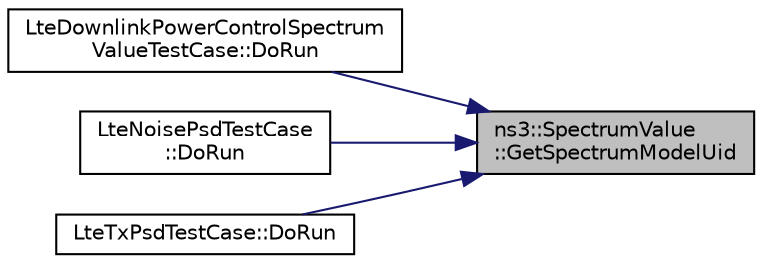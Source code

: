 digraph "ns3::SpectrumValue::GetSpectrumModelUid"
{
 // LATEX_PDF_SIZE
  edge [fontname="Helvetica",fontsize="10",labelfontname="Helvetica",labelfontsize="10"];
  node [fontname="Helvetica",fontsize="10",shape=record];
  rankdir="RL";
  Node1 [label="ns3::SpectrumValue\l::GetSpectrumModelUid",height=0.2,width=0.4,color="black", fillcolor="grey75", style="filled", fontcolor="black",tooltip=" "];
  Node1 -> Node2 [dir="back",color="midnightblue",fontsize="10",style="solid",fontname="Helvetica"];
  Node2 [label="LteDownlinkPowerControlSpectrum\lValueTestCase::DoRun",height=0.2,width=0.4,color="black", fillcolor="white", style="filled",URL="$class_lte_downlink_power_control_spectrum_value_test_case.html#a98845def4c4141cc1d6383d4392ec4b0",tooltip="Implementation to actually run this TestCase."];
  Node1 -> Node3 [dir="back",color="midnightblue",fontsize="10",style="solid",fontname="Helvetica"];
  Node3 [label="LteNoisePsdTestCase\l::DoRun",height=0.2,width=0.4,color="black", fillcolor="white", style="filled",URL="$class_lte_noise_psd_test_case.html#afd4f3bd932b952fda89423e7dee87d97",tooltip="Implementation to actually run this TestCase."];
  Node1 -> Node4 [dir="back",color="midnightblue",fontsize="10",style="solid",fontname="Helvetica"];
  Node4 [label="LteTxPsdTestCase::DoRun",height=0.2,width=0.4,color="black", fillcolor="white", style="filled",URL="$class_lte_tx_psd_test_case.html#a6688f58cd64eae18385e906dd3734ef1",tooltip="Implementation to actually run this TestCase."];
}
